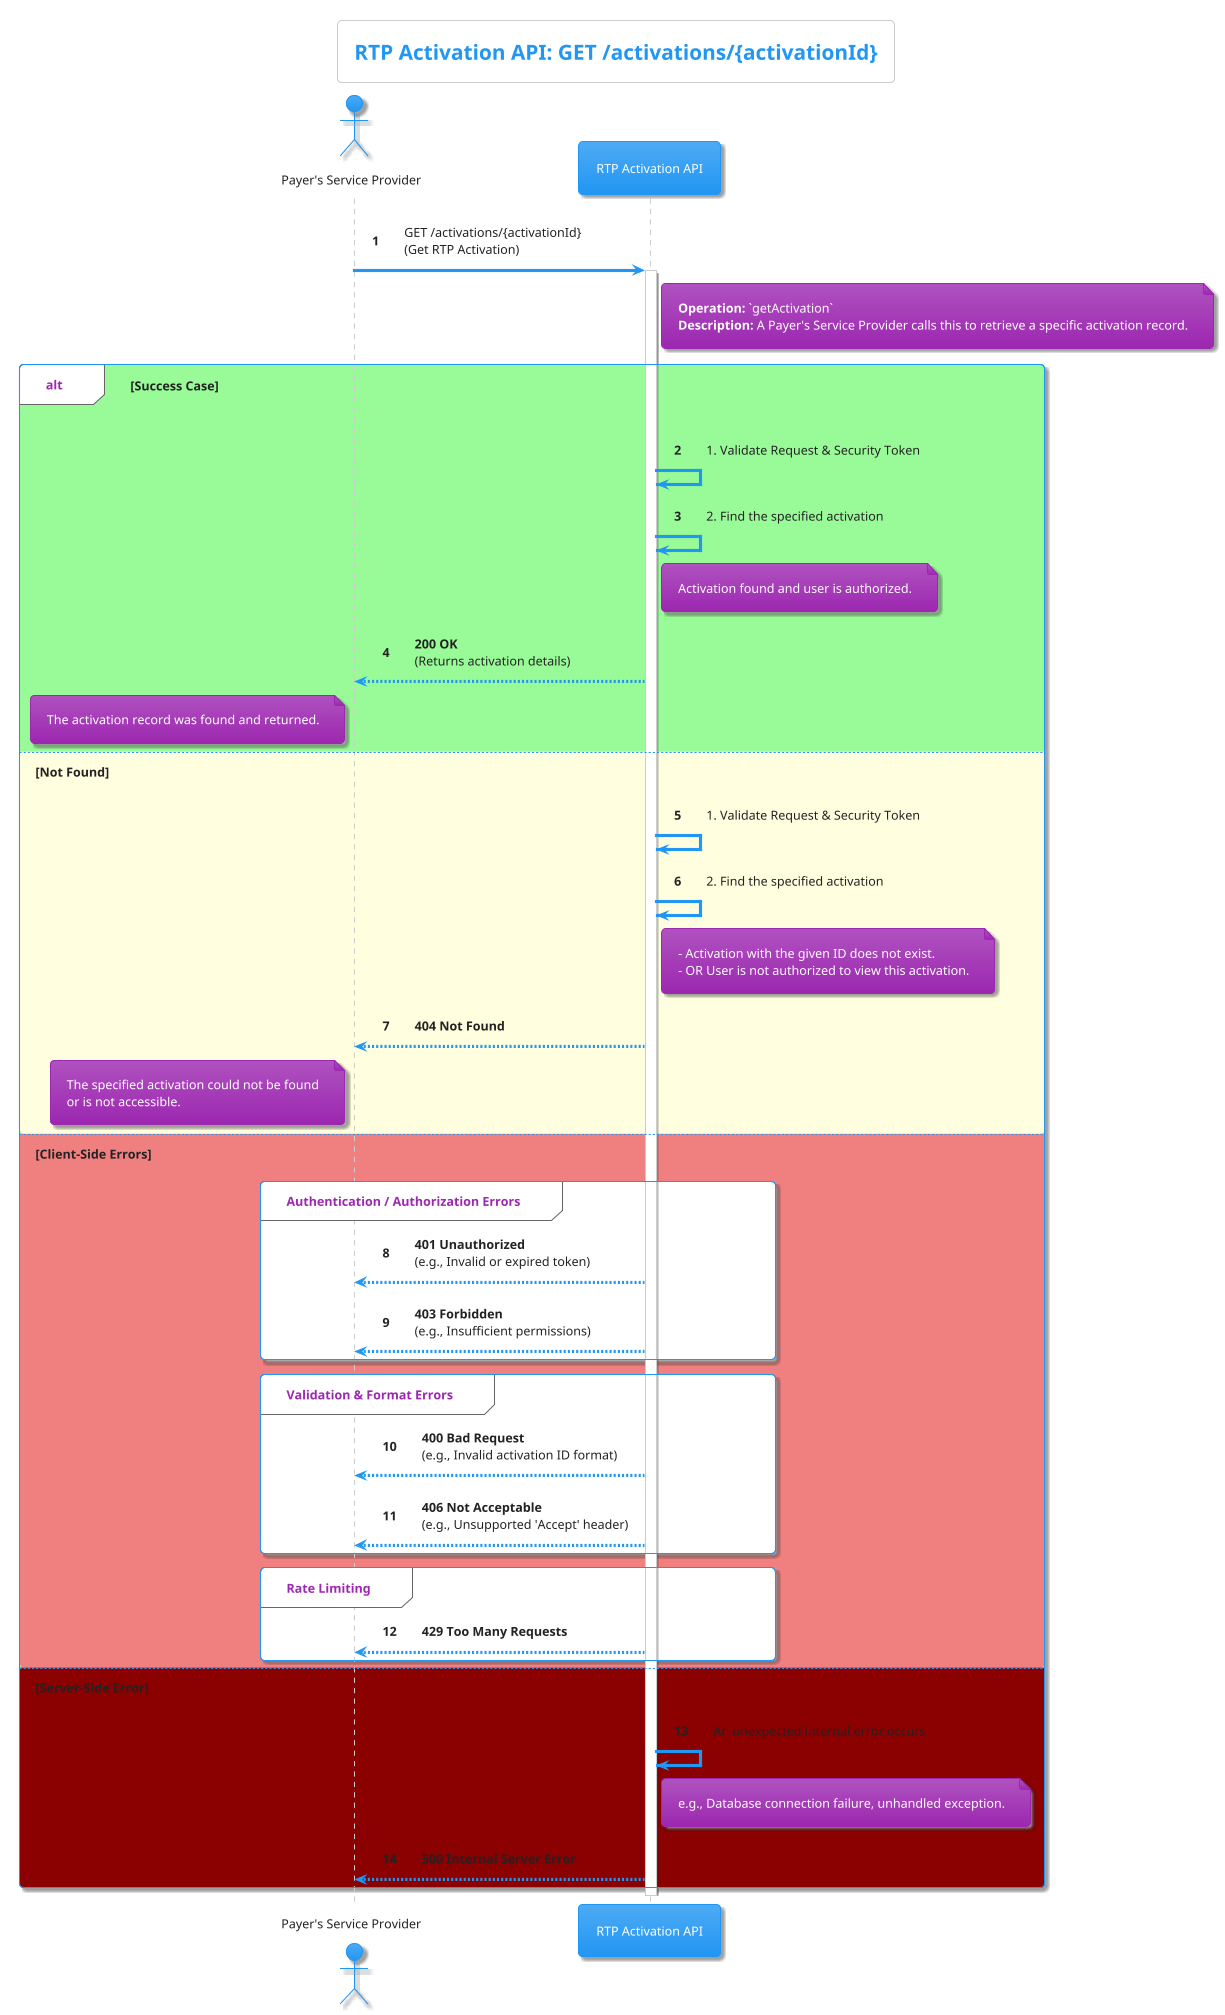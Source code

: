 @startuml
' PlantUML Diagram for RTP Get Activation API
' Title: RTP Get Activation Sequence Diagram
' Version: 1.0.0
' Description: This diagram shows the process for a Payer's Service Provider
'              to retrieve an RTP activation record.

!theme materia

title RTP Activation API: GET /activations/{activationId}

actor "Payer's Service Provider" as PSP
participant "RTP Activation API" as API

autonumber

PSP -> API: GET /activations/{activationId}\n(Get RTP Activation)
activate API

note right of API
  **Operation:** `getActivation`
  **Description:** A Payer's Service Provider calls this to retrieve a specific activation record.
end note

alt #palegreen Success Case

    API -> API: 1. Validate Request & Security Token
    API -> API: 2. Find the specified activation
    note right of API: Activation found and user is authorized.
    API --> PSP: **200 OK**\n(Returns activation details)
    note left of PSP
        The activation record was found and returned.
    end note

else #lightyellow Not Found

    API -> API: 1. Validate Request & Security Token
    API -> API: 2. Find the specified activation
    note right of API
        - Activation with the given ID does not exist.
        - OR User is not authorized to view this activation.
    end note
    API --> PSP: **404 Not Found**
    note left of PSP
        The specified activation could not be found
        or is not accessible.
    end note

else #lightcoral Client-Side Errors

    group Authentication / Authorization Errors
        API --> PSP: **401 Unauthorized**\n(e.g., Invalid or expired token)
        API --> PSP: **403 Forbidden**\n(e.g., Insufficient permissions)
    end group

    group Validation & Format Errors
        API --> PSP: **400 Bad Request**\n(e.g., Invalid activation ID format)
        API --> PSP: **406 Not Acceptable**\n(e.g., Unsupported 'Accept' header)
    end group

    group Rate Limiting
        API --> PSP: **429 Too Many Requests**
    end group

else #darkred Server-Side Error

    API -> API: An unexpected internal error occurs
    note right of API: e.g., Database connection failure, unhandled exception.
    API --> PSP: **500 Internal Server Error**

end

deactivate API

@enduml

